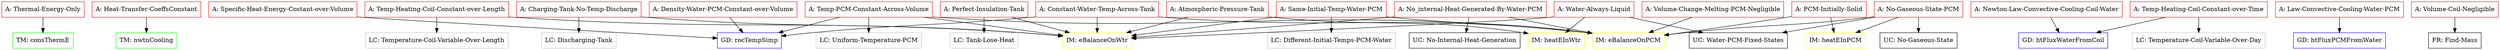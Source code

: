digraph foo {
	/* relationships between independent and depedent components */
	a1 -> tm1;

	a2 -> tm4;

	a3 -> gd1;
	a3 -> im1;
	a3 -> im2;

	a4 -> gd1;
	a4 -> im1;
	a4 -> im2;
	a4 -> lc1;

	a5 -> gd1;

	a6 -> gd1;

	a7 -> gd2;

	a8 -> gd2;
	a8 -> lc2;

	a9 -> im1;
	a9 -> lc3;

	a10 -> gd3;

	a11 -> im1;
	a11 -> lc4;

	a12 -> im1;
	a12 -> im2;
	a12 -> lc5;

	a13 -> im2;
	a13 -> im4;

	a14 -> im1;
	a14 -> im3;
	a14 -> uc1;

	a15 -> im1;
	a15 -> lc6;

	a16 -> im1;
	a16 -> im2;
	a16 -> uc2;

	a17 -> im2;

	a18 -> im2;
	a18 -> im4;
	a18 -> uc1;
	a18 -> uc3;

	a19 -> im1;
	a19 -> im3;

	a20 -> fr2

	/* definitions for each assumption component */
	a1 	[shape=polygon, sides=4, color=red, label="A: Thermal-Energy-Only"];
	a2 	[shape=polygon, sides=4, color=red, label="A: Heat-Transfer-CoeffsConstant"];
	a3 	[shape=polygon, sides=4, color=red, label="A: Constant-Water-Temp-Across-Tank"];
	a4 	[shape=polygon, sides=4, color=red, label="A: Temp-PCM-Constant-Across-Volume"];
	a5 	[shape=polygon, sides=4, color=red, label="A: Density-Water-PCM-Constant-over-Volume"];
	a6 	[shape=polygon, sides=4, color=red, label="A: Specific-Heat-Energy-Costant-over-Volume"];
	a7 	[shape=polygon, sides=4, color=red, label="A: Newton-Law-Convective-Cooling-Coil-Water"];
	a8 	[shape=polygon, sides=4, color=red, label="A: Temp-Heating-Coil-Constant-over-Time"];
	a9 	[shape=polygon, sides=4, color=red, label="A: Temp-Heating-Coil-Constant-over-Length"];
	a10 [shape=polygon, sides=4, color=red, label="A: Law-Convective-Cooling-Water-PCM"];
	a11 [shape=polygon, sides=4, color=red, label="A: Charging-Tank-No-Temp-Discharge"];
	a12 [shape=polygon, sides=4, color=red, label="A: Same-Initial-Temp-Water-PCM"];
	a13 [shape=polygon, sides=4, color=red, label="A: PCM-Initially-Solid"];
	a14 [shape=polygon, sides=4, color=red, label="A: Water-Always-Liquid"];
	a15 [shape=polygon, sides=4, color=red, label="A: Perfect-Insulation-Tank"];
	a16 [shape=polygon, sides=4, color=red, label="A: No_internal-Heat-Generated-By-Water-PCM"];
	a17 [shape=polygon, sides=4, color=red, label="A: Volume-Change-Melting-PCM-Negligible"];
	a18 [shape=polygon, sides=4, color=red, label="A: No-Gaseous-State-PCM"];
	a19 [shape=polygon, sides=4, color=red, label="A: Atmospheric-Pressure-Tank"];
	a20 [shape=polygon, sides=4, color=red, label="A: Volume-Coil-Negligible"];

	/* definitions for each theoretical model component */
	tm1 [shape=polygon, sides=4, color=green, label="TM: consThermE"];
	tm4 [shape=polygon, sides=4, color=green, label="TM: nwtnCooling"];

	/* definitions for each general definition component */
	gd1 [shape=polygon, sides=4, color=blue, label="GD: rocTempSimp"];
	gd2 [shape=polygon, sides=4, color=blue, label="GD: htFluxWaterFromCoil"];
	gd3 [shape=polygon, sides=4, color=blue, label="GD: htFluxPCMFromWater"];

	/* definitions for each instance module component */
	im1 [shape=polygon, sides=4, color=yellow, label="IM: eBalanceOnWtr"];
	im2 [shape=polygon, sides=4, color=yellow, label="IM: eBalanceOnPCM"];
	im3 [shape=polygon, sides=4, color=yellow, label="IM: heatEInWtr"];
	im4 [shape=polygon, sides=4, color=yellow, label="IM: heatEInPCM"];

	/* definitions for each functional requirement component */
	fr2 [shape=polygon, sides=4, color=black, label="FR: Find-Mass"];

	/* definitions for each likely change component */
	lc1 [shape=polygon, sides=4, color=gray, label="LC: Uniform-Temperature-PCM"];
	lc2 [shape=polygon, sides=4, color=gray, label="LC: Temperature-Coil-Variable-Over-Day"];
	lc3 [shape=polygon, sides=4, color=gray, label="LC: Temperature-Coil-Variable-Over-Length"];
	lc4 [shape=polygon, sides=4, color=gray, label="LC: Discharging-Tank"];
	lc5 [shape=polygon, sides=4, color=gray, label="LC: Different-Initial-Temps-PCM-Water"];
	lc6 [shape=polygon, sides=4, color=gray, label="LC: Tank-Lose-Heat"];

	/* definitions for each unlikely change component */
	uc1 [shape=polygon, sides=4, color=black, label="UC: Water-PCM-Fixed-States"];
	uc2 [shape=polygon, sides=4, color=black, label="UC: No-Internal-Heat-Generation"];
	uc3 [shape=polygon, sides=4, color=black, label="UC: No-Gaseous-State"];

}

/* dot -Tpng sample.dot -o sample.png */